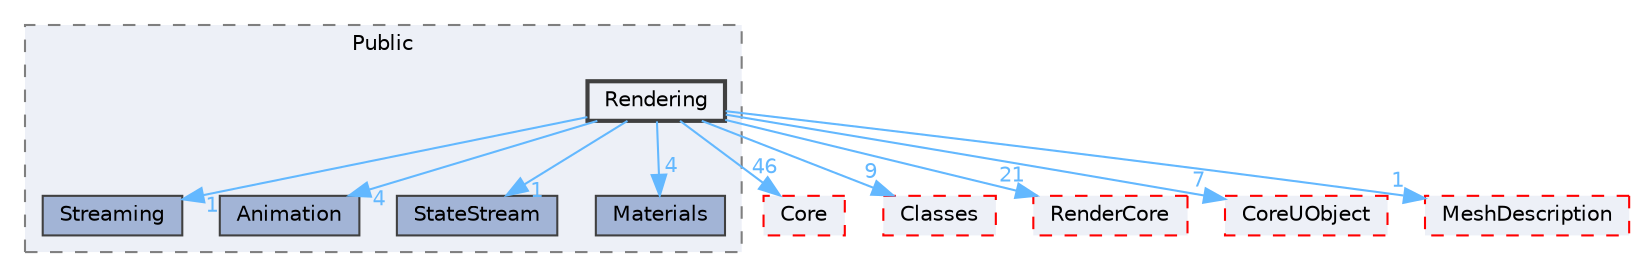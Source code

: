 digraph "Rendering"
{
 // INTERACTIVE_SVG=YES
 // LATEX_PDF_SIZE
  bgcolor="transparent";
  edge [fontname=Helvetica,fontsize=10,labelfontname=Helvetica,labelfontsize=10];
  node [fontname=Helvetica,fontsize=10,shape=box,height=0.2,width=0.4];
  compound=true
  subgraph clusterdir_1d06a51bfc871a6a1823440d0d72725c {
    graph [ bgcolor="#edf0f7", pencolor="grey50", label="Public", fontname=Helvetica,fontsize=10 style="filled,dashed", URL="dir_1d06a51bfc871a6a1823440d0d72725c.html",tooltip=""]
  dir_19bcb9066b3f763dc18efb44023685b2 [label="Streaming", fillcolor="#a2b4d6", color="grey25", style="filled", URL="dir_19bcb9066b3f763dc18efb44023685b2.html",tooltip=""];
  dir_50504b6fd2ee738288d9e35459e2c9b8 [label="Animation", fillcolor="#a2b4d6", color="grey25", style="filled", URL="dir_50504b6fd2ee738288d9e35459e2c9b8.html",tooltip=""];
  dir_bd3af34ad582e352a2337ac1c465e10b [label="StateStream", fillcolor="#a2b4d6", color="grey25", style="filled", URL="dir_bd3af34ad582e352a2337ac1c465e10b.html",tooltip=""];
  dir_f712a9190ee31e928548e6d97d7381a3 [label="Materials", fillcolor="#a2b4d6", color="grey25", style="filled", URL="dir_f712a9190ee31e928548e6d97d7381a3.html",tooltip=""];
  dir_1213d225a52a0adce4f110a19700ce9e [label="Rendering", fillcolor="#edf0f7", color="grey25", style="filled,bold", URL="dir_1213d225a52a0adce4f110a19700ce9e.html",tooltip=""];
  }
  dir_0e6cddcc9caa1238c7f3774224afaa45 [label="Core", fillcolor="#edf0f7", color="red", style="filled,dashed", URL="dir_0e6cddcc9caa1238c7f3774224afaa45.html",tooltip=""];
  dir_0ed647eebe6ffcaa496d3842b7cec6ce [label="Classes", fillcolor="#edf0f7", color="red", style="filled,dashed", URL="dir_0ed647eebe6ffcaa496d3842b7cec6ce.html",tooltip=""];
  dir_1b3e874b84daba3b34ce7cbbd2916bbd [label="RenderCore", fillcolor="#edf0f7", color="red", style="filled,dashed", URL="dir_1b3e874b84daba3b34ce7cbbd2916bbd.html",tooltip=""];
  dir_4c499e5e32e2b4479ad7e552df73eeae [label="CoreUObject", fillcolor="#edf0f7", color="red", style="filled,dashed", URL="dir_4c499e5e32e2b4479ad7e552df73eeae.html",tooltip=""];
  dir_63086eac6cac35ce1ba0dbb1e9e8f532 [label="MeshDescription", fillcolor="#edf0f7", color="red", style="filled,dashed", URL="dir_63086eac6cac35ce1ba0dbb1e9e8f532.html",tooltip=""];
  dir_1213d225a52a0adce4f110a19700ce9e->dir_0e6cddcc9caa1238c7f3774224afaa45 [headlabel="46", labeldistance=1.5 headhref="dir_000962_000266.html" href="dir_000962_000266.html" color="steelblue1" fontcolor="steelblue1"];
  dir_1213d225a52a0adce4f110a19700ce9e->dir_0ed647eebe6ffcaa496d3842b7cec6ce [headlabel="9", labeldistance=1.5 headhref="dir_000962_000193.html" href="dir_000962_000193.html" color="steelblue1" fontcolor="steelblue1"];
  dir_1213d225a52a0adce4f110a19700ce9e->dir_19bcb9066b3f763dc18efb44023685b2 [headlabel="1", labeldistance=1.5 headhref="dir_000962_001141.html" href="dir_000962_001141.html" color="steelblue1" fontcolor="steelblue1"];
  dir_1213d225a52a0adce4f110a19700ce9e->dir_1b3e874b84daba3b34ce7cbbd2916bbd [headlabel="21", labeldistance=1.5 headhref="dir_000962_000959.html" href="dir_000962_000959.html" color="steelblue1" fontcolor="steelblue1"];
  dir_1213d225a52a0adce4f110a19700ce9e->dir_4c499e5e32e2b4479ad7e552df73eeae [headlabel="7", labeldistance=1.5 headhref="dir_000962_000268.html" href="dir_000962_000268.html" color="steelblue1" fontcolor="steelblue1"];
  dir_1213d225a52a0adce4f110a19700ce9e->dir_50504b6fd2ee738288d9e35459e2c9b8 [headlabel="4", labeldistance=1.5 headhref="dir_000962_000035.html" href="dir_000962_000035.html" color="steelblue1" fontcolor="steelblue1"];
  dir_1213d225a52a0adce4f110a19700ce9e->dir_63086eac6cac35ce1ba0dbb1e9e8f532 [headlabel="1", labeldistance=1.5 headhref="dir_000962_000623.html" href="dir_000962_000623.html" color="steelblue1" fontcolor="steelblue1"];
  dir_1213d225a52a0adce4f110a19700ce9e->dir_bd3af34ad582e352a2337ac1c465e10b [headlabel="1", labeldistance=1.5 headhref="dir_000962_001133.html" href="dir_000962_001133.html" color="steelblue1" fontcolor="steelblue1"];
  dir_1213d225a52a0adce4f110a19700ce9e->dir_f712a9190ee31e928548e6d97d7381a3 [headlabel="4", labeldistance=1.5 headhref="dir_000962_000604.html" href="dir_000962_000604.html" color="steelblue1" fontcolor="steelblue1"];
}
